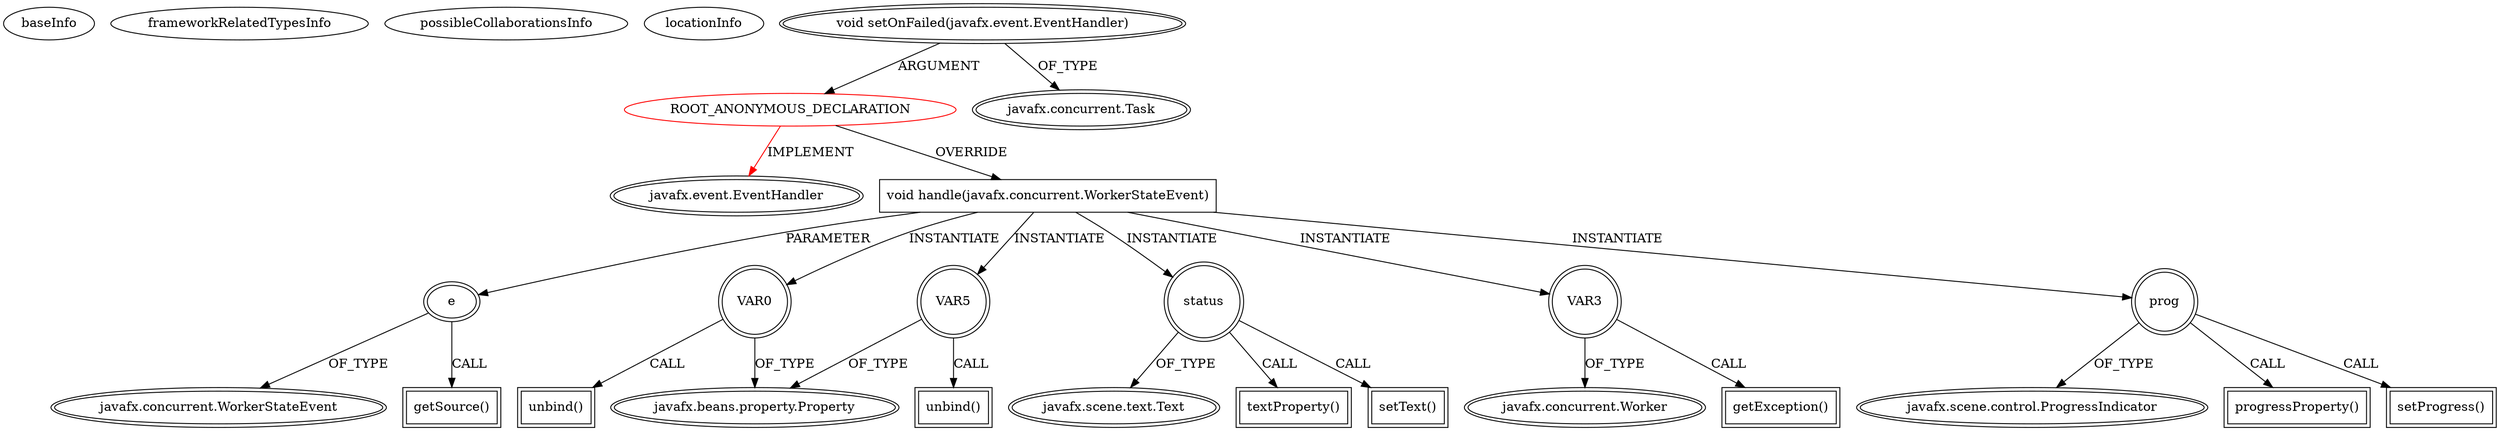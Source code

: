 digraph {
baseInfo[graphId=4605,category="extension_graph",isAnonymous=true,possibleRelation=false]
frameworkRelatedTypesInfo[0="javafx.event.EventHandler"]
possibleCollaborationsInfo[]
locationInfo[projectName="tyduptyler13-AutoCAMS-Parser",filePath="/tyduptyler13-AutoCAMS-Parser/AutoCAMS-Parser-master/src/com/myuplay/AutoCAMS/Main.java",contextSignature="void handle(javafx.event.ActionEvent)",graphId="4605"]
0[label="ROOT_ANONYMOUS_DECLARATION",vertexType="ROOT_ANONYMOUS_DECLARATION",isFrameworkType=false,color=red]
1[label="javafx.event.EventHandler",vertexType="FRAMEWORK_INTERFACE_TYPE",isFrameworkType=true,peripheries=2]
2[label="void setOnFailed(javafx.event.EventHandler)",vertexType="OUTSIDE_CALL",isFrameworkType=true,peripheries=2]
3[label="javafx.concurrent.Task",vertexType="FRAMEWORK_CLASS_TYPE",isFrameworkType=true,peripheries=2]
4[label="void handle(javafx.concurrent.WorkerStateEvent)",vertexType="OVERRIDING_METHOD_DECLARATION",isFrameworkType=false,shape=box]
5[label="e",vertexType="PARAMETER_DECLARATION",isFrameworkType=true,peripheries=2]
6[label="javafx.concurrent.WorkerStateEvent",vertexType="FRAMEWORK_CLASS_TYPE",isFrameworkType=true,peripheries=2]
7[label="VAR0",vertexType="VARIABLE_EXPRESION",isFrameworkType=true,peripheries=2,shape=circle]
9[label="javafx.beans.property.Property",vertexType="FRAMEWORK_INTERFACE_TYPE",isFrameworkType=true,peripheries=2]
8[label="unbind()",vertexType="INSIDE_CALL",isFrameworkType=true,peripheries=2,shape=box]
10[label="status",vertexType="VARIABLE_EXPRESION",isFrameworkType=true,peripheries=2,shape=circle]
12[label="javafx.scene.text.Text",vertexType="FRAMEWORK_CLASS_TYPE",isFrameworkType=true,peripheries=2]
11[label="textProperty()",vertexType="INSIDE_CALL",isFrameworkType=true,peripheries=2,shape=box]
14[label="setText()",vertexType="INSIDE_CALL",isFrameworkType=true,peripheries=2,shape=box]
15[label="VAR3",vertexType="VARIABLE_EXPRESION",isFrameworkType=true,peripheries=2,shape=circle]
17[label="javafx.concurrent.Worker",vertexType="FRAMEWORK_INTERFACE_TYPE",isFrameworkType=true,peripheries=2]
16[label="getException()",vertexType="INSIDE_CALL",isFrameworkType=true,peripheries=2,shape=box]
19[label="getSource()",vertexType="INSIDE_CALL",isFrameworkType=true,peripheries=2,shape=box]
20[label="VAR5",vertexType="VARIABLE_EXPRESION",isFrameworkType=true,peripheries=2,shape=circle]
21[label="unbind()",vertexType="INSIDE_CALL",isFrameworkType=true,peripheries=2,shape=box]
23[label="prog",vertexType="VARIABLE_EXPRESION",isFrameworkType=true,peripheries=2,shape=circle]
25[label="javafx.scene.control.ProgressIndicator",vertexType="FRAMEWORK_CLASS_TYPE",isFrameworkType=true,peripheries=2]
24[label="progressProperty()",vertexType="INSIDE_CALL",isFrameworkType=true,peripheries=2,shape=box]
27[label="setProgress()",vertexType="INSIDE_CALL",isFrameworkType=true,peripheries=2,shape=box]
0->1[label="IMPLEMENT",color=red]
2->0[label="ARGUMENT"]
2->3[label="OF_TYPE"]
0->4[label="OVERRIDE"]
5->6[label="OF_TYPE"]
4->5[label="PARAMETER"]
4->7[label="INSTANTIATE"]
7->9[label="OF_TYPE"]
7->8[label="CALL"]
4->10[label="INSTANTIATE"]
10->12[label="OF_TYPE"]
10->11[label="CALL"]
10->14[label="CALL"]
4->15[label="INSTANTIATE"]
15->17[label="OF_TYPE"]
15->16[label="CALL"]
5->19[label="CALL"]
4->20[label="INSTANTIATE"]
20->9[label="OF_TYPE"]
20->21[label="CALL"]
4->23[label="INSTANTIATE"]
23->25[label="OF_TYPE"]
23->24[label="CALL"]
23->27[label="CALL"]
}
